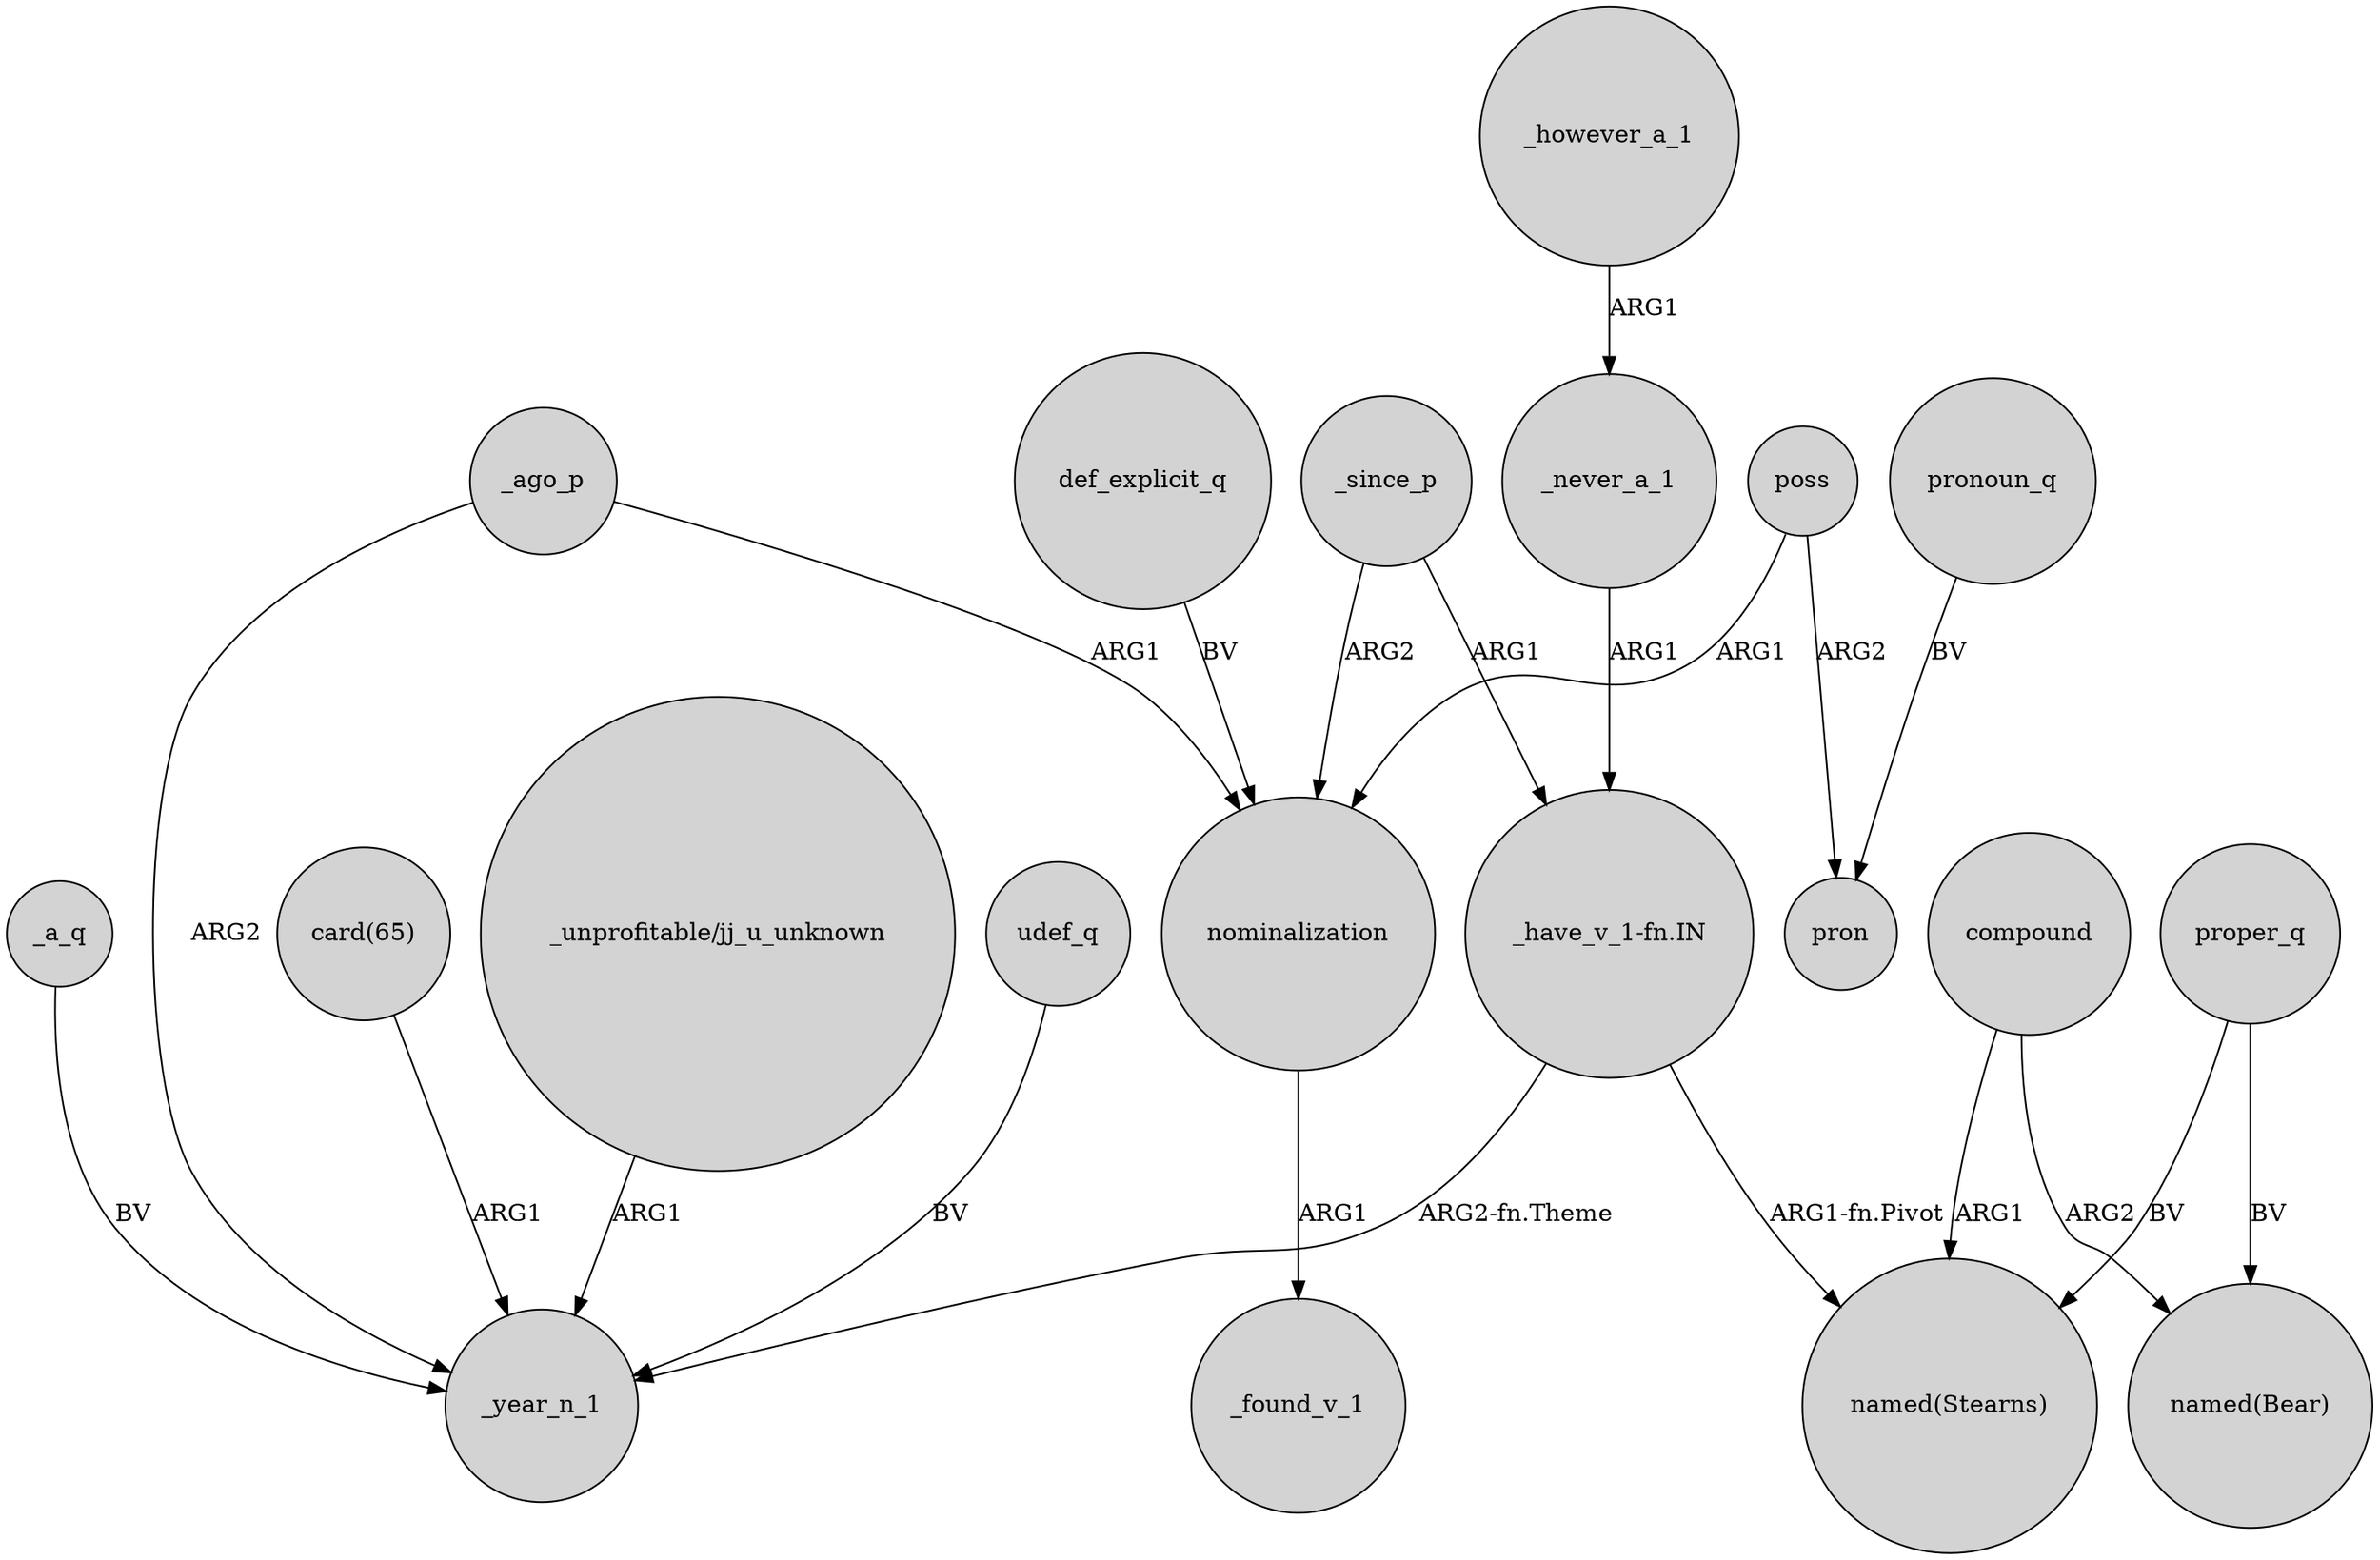 digraph {
	node [shape=circle style=filled]
	"_unprofitable/jj_u_unknown" -> _year_n_1 [label=ARG1]
	poss -> pron [label=ARG2]
	_ago_p -> nominalization [label=ARG1]
	"card(65)" -> _year_n_1 [label=ARG1]
	compound -> "named(Bear)" [label=ARG2]
	compound -> "named(Stearns)" [label=ARG1]
	_never_a_1 -> "_have_v_1-fn.IN" [label=ARG1]
	"_have_v_1-fn.IN" -> "named(Stearns)" [label="ARG1-fn.Pivot"]
	poss -> nominalization [label=ARG1]
	pronoun_q -> pron [label=BV]
	proper_q -> "named(Stearns)" [label=BV]
	proper_q -> "named(Bear)" [label=BV]
	_ago_p -> _year_n_1 [label=ARG2]
	nominalization -> _found_v_1 [label=ARG1]
	udef_q -> _year_n_1 [label=BV]
	def_explicit_q -> nominalization [label=BV]
	_a_q -> _year_n_1 [label=BV]
	_however_a_1 -> _never_a_1 [label=ARG1]
	"_have_v_1-fn.IN" -> _year_n_1 [label="ARG2-fn.Theme"]
	_since_p -> nominalization [label=ARG2]
	_since_p -> "_have_v_1-fn.IN" [label=ARG1]
}
